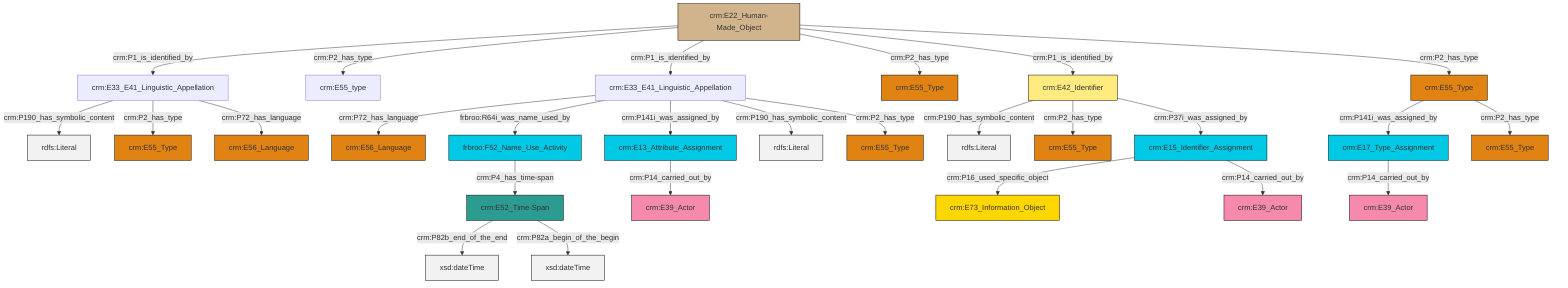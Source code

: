 graph TD
classDef Literal fill:#f2f2f2,stroke:#000000;
classDef CRM_Entity fill:#FFFFFF,stroke:#000000;
classDef Temporal_Entity fill:#00C9E6, stroke:#000000;
classDef Type fill:#E18312, stroke:#000000;
classDef Time-Span fill:#2C9C91, stroke:#000000;
classDef Appellation fill:#FFEB7F, stroke:#000000;
classDef Place fill:#008836, stroke:#000000;
classDef Persistent_Item fill:#B266B2, stroke:#000000;
classDef Conceptual_Object fill:#FFD700, stroke:#000000;
classDef Physical_Thing fill:#D2B48C, stroke:#000000;
classDef Actor fill:#f58aad, stroke:#000000;
classDef PC_Classes fill:#4ce600, stroke:#000000;
classDef Multi fill:#cccccc,stroke:#000000;

0["crm:E55_Type"]:::Type -->|crm:P141i_was_assigned_by| 1["crm:E17_Type_Assignment"]:::Temporal_Entity
8["crm:E22_Human-Made_Object"]:::Physical_Thing -->|crm:P1_is_identified_by| 9["crm:E33_E41_Linguistic_Appellation"]:::Default
8["crm:E22_Human-Made_Object"]:::Physical_Thing -->|crm:P2_has_type| 2["crm:E55_type"]:::Default
10["crm:E15_Identifier_Assignment"]:::Temporal_Entity -->|crm:P16_used_specific_object| 11["crm:E73_Information_Object"]:::Conceptual_Object
1["crm:E17_Type_Assignment"]:::Temporal_Entity -->|crm:P14_carried_out_by| 21["crm:E39_Actor"]:::Actor
6["crm:E33_E41_Linguistic_Appellation"]:::Default -->|crm:P72_has_language| 4["crm:E56_Language"]:::Type
15["crm:E42_Identifier"]:::Appellation -->|crm:P190_has_symbolic_content| 26[rdfs:Literal]:::Literal
8["crm:E22_Human-Made_Object"]:::Physical_Thing -->|crm:P1_is_identified_by| 6["crm:E33_E41_Linguistic_Appellation"]:::Default
9["crm:E33_E41_Linguistic_Appellation"]:::Default -->|crm:P190_has_symbolic_content| 28[rdfs:Literal]:::Literal
6["crm:E33_E41_Linguistic_Appellation"]:::Default -->|frbroo:R64i_was_name_used_by| 12["frbroo:F52_Name_Use_Activity"]:::Temporal_Entity
8["crm:E22_Human-Made_Object"]:::Physical_Thing -->|crm:P2_has_type| 19["crm:E55_Type"]:::Type
9["crm:E33_E41_Linguistic_Appellation"]:::Default -->|crm:P2_has_type| 17["crm:E55_Type"]:::Type
15["crm:E42_Identifier"]:::Appellation -->|crm:P2_has_type| 23["crm:E55_Type"]:::Type
34["crm:E13_Attribute_Assignment"]:::Temporal_Entity -->|crm:P14_carried_out_by| 31["crm:E39_Actor"]:::Actor
8["crm:E22_Human-Made_Object"]:::Physical_Thing -->|crm:P1_is_identified_by| 15["crm:E42_Identifier"]:::Appellation
10["crm:E15_Identifier_Assignment"]:::Temporal_Entity -->|crm:P14_carried_out_by| 37["crm:E39_Actor"]:::Actor
0["crm:E55_Type"]:::Type -->|crm:P2_has_type| 38["crm:E55_Type"]:::Type
9["crm:E33_E41_Linguistic_Appellation"]:::Default -->|crm:P72_has_language| 29["crm:E56_Language"]:::Type
8["crm:E22_Human-Made_Object"]:::Physical_Thing -->|crm:P2_has_type| 0["crm:E55_Type"]:::Type
12["frbroo:F52_Name_Use_Activity"]:::Temporal_Entity -->|crm:P4_has_time-span| 40["crm:E52_Time-Span"]:::Time-Span
15["crm:E42_Identifier"]:::Appellation -->|crm:P37i_was_assigned_by| 10["crm:E15_Identifier_Assignment"]:::Temporal_Entity
40["crm:E52_Time-Span"]:::Time-Span -->|crm:P82b_end_of_the_end| 46[xsd:dateTime]:::Literal
40["crm:E52_Time-Span"]:::Time-Span -->|crm:P82a_begin_of_the_begin| 47[xsd:dateTime]:::Literal
6["crm:E33_E41_Linguistic_Appellation"]:::Default -->|crm:P141i_was_assigned_by| 34["crm:E13_Attribute_Assignment"]:::Temporal_Entity
6["crm:E33_E41_Linguistic_Appellation"]:::Default -->|crm:P190_has_symbolic_content| 49[rdfs:Literal]:::Literal
6["crm:E33_E41_Linguistic_Appellation"]:::Default -->|crm:P2_has_type| 35["crm:E55_Type"]:::Type